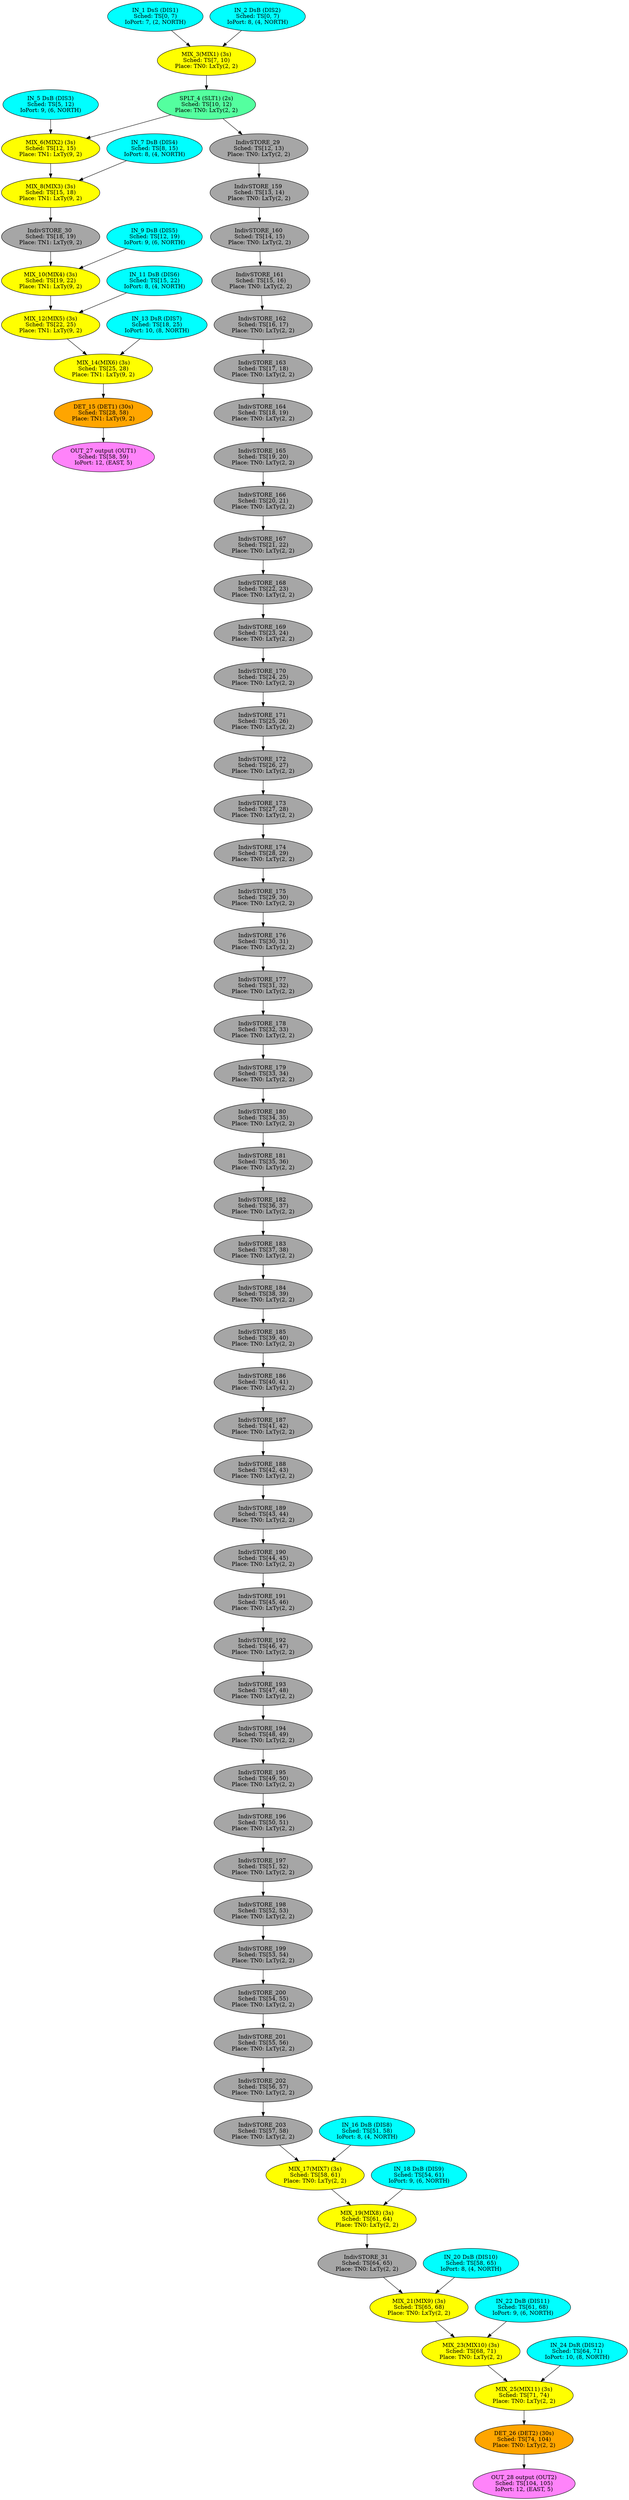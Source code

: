 digraph G {
1 [label = "IN_1 DsS (DIS1)\nSched: TS[0, 7)\nIoPort: 7, (2, NORTH)\n" fillcolor=cyan, style=filled];
1 -> 3;
2 [label = "IN_2 DsB (DIS2)\nSched: TS[0, 7)\nIoPort: 8, (4, NORTH)\n" fillcolor=cyan, style=filled];
2 -> 3;
3 [label = "MIX_3(MIX1) (3s)\nSched: TS[7, 10)\nPlace: TN0: LxTy(2, 2)\n" fillcolor=yellow, style=filled];
3 -> 4;
4 [label = "SPLT_4 (SLT1) (2s)\nSched: TS[10, 12)\nPlace: TN0: LxTy(2, 2)\n" fillcolor=seagreen1, style=filled];
4 -> 6;
4 -> 29;
5 [label = "IN_5 DsB (DIS3)\nSched: TS[5, 12)\nIoPort: 9, (6, NORTH)\n" fillcolor=cyan, style=filled];
5 -> 6;
6 [label = "MIX_6(MIX2) (3s)\nSched: TS[12, 15)\nPlace: TN1: LxTy(9, 2)\n" fillcolor=yellow, style=filled];
6 -> 8;
7 [label = "IN_7 DsB (DIS4)\nSched: TS[8, 15)\nIoPort: 8, (4, NORTH)\n" fillcolor=cyan, style=filled];
7 -> 8;
8 [label = "MIX_8(MIX3) (3s)\nSched: TS[15, 18)\nPlace: TN1: LxTy(9, 2)\n" fillcolor=yellow, style=filled];
8 -> 30;
9 [label = "IN_9 DsB (DIS5)\nSched: TS[12, 19)\nIoPort: 9, (6, NORTH)\n" fillcolor=cyan, style=filled];
9 -> 10;
10 [label = "MIX_10(MIX4) (3s)\nSched: TS[19, 22)\nPlace: TN1: LxTy(9, 2)\n" fillcolor=yellow, style=filled];
10 -> 12;
11 [label = "IN_11 DsB (DIS6)\nSched: TS[15, 22)\nIoPort: 8, (4, NORTH)\n" fillcolor=cyan, style=filled];
11 -> 12;
12 [label = "MIX_12(MIX5) (3s)\nSched: TS[22, 25)\nPlace: TN1: LxTy(9, 2)\n" fillcolor=yellow, style=filled];
12 -> 14;
13 [label = "IN_13 DsR (DIS7)\nSched: TS[18, 25)\nIoPort: 10, (8, NORTH)\n" fillcolor=cyan, style=filled];
13 -> 14;
14 [label = "MIX_14(MIX6) (3s)\nSched: TS[25, 28)\nPlace: TN1: LxTy(9, 2)\n" fillcolor=yellow, style=filled];
14 -> 15;
15 [label = "DET_15 (DET1) (30s)\nSched: TS[28, 58)\nPlace: TN1: LxTy(9, 2)\n" fillcolor=orange, style=filled];
15 -> 27;
16 [label = "IN_16 DsB (DIS8)\nSched: TS[51, 58)\nIoPort: 8, (4, NORTH)\n" fillcolor=cyan, style=filled];
16 -> 17;
17 [label = "MIX_17(MIX7) (3s)\nSched: TS[58, 61)\nPlace: TN0: LxTy(2, 2)\n" fillcolor=yellow, style=filled];
17 -> 19;
18 [label = "IN_18 DsB (DIS9)\nSched: TS[54, 61)\nIoPort: 9, (6, NORTH)\n" fillcolor=cyan, style=filled];
18 -> 19;
19 [label = "MIX_19(MIX8) (3s)\nSched: TS[61, 64)\nPlace: TN0: LxTy(2, 2)\n" fillcolor=yellow, style=filled];
19 -> 31;
20 [label = "IN_20 DsB (DIS10)\nSched: TS[58, 65)\nIoPort: 8, (4, NORTH)\n" fillcolor=cyan, style=filled];
20 -> 21;
21 [label = "MIX_21(MIX9) (3s)\nSched: TS[65, 68)\nPlace: TN0: LxTy(2, 2)\n" fillcolor=yellow, style=filled];
21 -> 23;
22 [label = "IN_22 DsB (DIS11)\nSched: TS[61, 68)\nIoPort: 9, (6, NORTH)\n" fillcolor=cyan, style=filled];
22 -> 23;
23 [label = "MIX_23(MIX10) (3s)\nSched: TS[68, 71)\nPlace: TN0: LxTy(2, 2)\n" fillcolor=yellow, style=filled];
23 -> 25;
24 [label = "IN_24 DsR (DIS12)\nSched: TS[64, 71)\nIoPort: 10, (8, NORTH)\n" fillcolor=cyan, style=filled];
24 -> 25;
25 [label = "MIX_25(MIX11) (3s)\nSched: TS[71, 74)\nPlace: TN0: LxTy(2, 2)\n" fillcolor=yellow, style=filled];
25 -> 26;
26 [label = "DET_26 (DET2) (30s)\nSched: TS[74, 104)\nPlace: TN0: LxTy(2, 2)\n" fillcolor=orange, style=filled];
26 -> 28;
27 [label = "OUT_27 output (OUT1)\nSched: TS[58, 59)\nIoPort: 12, (EAST, 5)\n" fillcolor=orchid1, style=filled];
28 [label = "OUT_28 output (OUT2)\nSched: TS[104, 105)\nIoPort: 12, (EAST, 5)\n" fillcolor=orchid1, style=filled];
29 [label = "IndivSTORE_29 \nSched: TS[12, 13)\nPlace: TN0: LxTy(2, 2)\n" fillcolor=grey65, style=filled];
29 -> 159;
30 [label = "IndivSTORE_30 \nSched: TS[18, 19)\nPlace: TN1: LxTy(9, 2)\n" fillcolor=grey65, style=filled];
30 -> 10;
31 [label = "IndivSTORE_31 \nSched: TS[64, 65)\nPlace: TN0: LxTy(2, 2)\n" fillcolor=grey65, style=filled];
31 -> 21;
159 [label = "IndivSTORE_159 \nSched: TS[13, 14)\nPlace: TN0: LxTy(2, 2)\n" fillcolor=grey65, style=filled];
159 -> 160;
160 [label = "IndivSTORE_160 \nSched: TS[14, 15)\nPlace: TN0: LxTy(2, 2)\n" fillcolor=grey65, style=filled];
160 -> 161;
161 [label = "IndivSTORE_161 \nSched: TS[15, 16)\nPlace: TN0: LxTy(2, 2)\n" fillcolor=grey65, style=filled];
161 -> 162;
162 [label = "IndivSTORE_162 \nSched: TS[16, 17)\nPlace: TN0: LxTy(2, 2)\n" fillcolor=grey65, style=filled];
162 -> 163;
163 [label = "IndivSTORE_163 \nSched: TS[17, 18)\nPlace: TN0: LxTy(2, 2)\n" fillcolor=grey65, style=filled];
163 -> 164;
164 [label = "IndivSTORE_164 \nSched: TS[18, 19)\nPlace: TN0: LxTy(2, 2)\n" fillcolor=grey65, style=filled];
164 -> 165;
165 [label = "IndivSTORE_165 \nSched: TS[19, 20)\nPlace: TN0: LxTy(2, 2)\n" fillcolor=grey65, style=filled];
165 -> 166;
166 [label = "IndivSTORE_166 \nSched: TS[20, 21)\nPlace: TN0: LxTy(2, 2)\n" fillcolor=grey65, style=filled];
166 -> 167;
167 [label = "IndivSTORE_167 \nSched: TS[21, 22)\nPlace: TN0: LxTy(2, 2)\n" fillcolor=grey65, style=filled];
167 -> 168;
168 [label = "IndivSTORE_168 \nSched: TS[22, 23)\nPlace: TN0: LxTy(2, 2)\n" fillcolor=grey65, style=filled];
168 -> 169;
169 [label = "IndivSTORE_169 \nSched: TS[23, 24)\nPlace: TN0: LxTy(2, 2)\n" fillcolor=grey65, style=filled];
169 -> 170;
170 [label = "IndivSTORE_170 \nSched: TS[24, 25)\nPlace: TN0: LxTy(2, 2)\n" fillcolor=grey65, style=filled];
170 -> 171;
171 [label = "IndivSTORE_171 \nSched: TS[25, 26)\nPlace: TN0: LxTy(2, 2)\n" fillcolor=grey65, style=filled];
171 -> 172;
172 [label = "IndivSTORE_172 \nSched: TS[26, 27)\nPlace: TN0: LxTy(2, 2)\n" fillcolor=grey65, style=filled];
172 -> 173;
173 [label = "IndivSTORE_173 \nSched: TS[27, 28)\nPlace: TN0: LxTy(2, 2)\n" fillcolor=grey65, style=filled];
173 -> 174;
174 [label = "IndivSTORE_174 \nSched: TS[28, 29)\nPlace: TN0: LxTy(2, 2)\n" fillcolor=grey65, style=filled];
174 -> 175;
175 [label = "IndivSTORE_175 \nSched: TS[29, 30)\nPlace: TN0: LxTy(2, 2)\n" fillcolor=grey65, style=filled];
175 -> 176;
176 [label = "IndivSTORE_176 \nSched: TS[30, 31)\nPlace: TN0: LxTy(2, 2)\n" fillcolor=grey65, style=filled];
176 -> 177;
177 [label = "IndivSTORE_177 \nSched: TS[31, 32)\nPlace: TN0: LxTy(2, 2)\n" fillcolor=grey65, style=filled];
177 -> 178;
178 [label = "IndivSTORE_178 \nSched: TS[32, 33)\nPlace: TN0: LxTy(2, 2)\n" fillcolor=grey65, style=filled];
178 -> 179;
179 [label = "IndivSTORE_179 \nSched: TS[33, 34)\nPlace: TN0: LxTy(2, 2)\n" fillcolor=grey65, style=filled];
179 -> 180;
180 [label = "IndivSTORE_180 \nSched: TS[34, 35)\nPlace: TN0: LxTy(2, 2)\n" fillcolor=grey65, style=filled];
180 -> 181;
181 [label = "IndivSTORE_181 \nSched: TS[35, 36)\nPlace: TN0: LxTy(2, 2)\n" fillcolor=grey65, style=filled];
181 -> 182;
182 [label = "IndivSTORE_182 \nSched: TS[36, 37)\nPlace: TN0: LxTy(2, 2)\n" fillcolor=grey65, style=filled];
182 -> 183;
183 [label = "IndivSTORE_183 \nSched: TS[37, 38)\nPlace: TN0: LxTy(2, 2)\n" fillcolor=grey65, style=filled];
183 -> 184;
184 [label = "IndivSTORE_184 \nSched: TS[38, 39)\nPlace: TN0: LxTy(2, 2)\n" fillcolor=grey65, style=filled];
184 -> 185;
185 [label = "IndivSTORE_185 \nSched: TS[39, 40)\nPlace: TN0: LxTy(2, 2)\n" fillcolor=grey65, style=filled];
185 -> 186;
186 [label = "IndivSTORE_186 \nSched: TS[40, 41)\nPlace: TN0: LxTy(2, 2)\n" fillcolor=grey65, style=filled];
186 -> 187;
187 [label = "IndivSTORE_187 \nSched: TS[41, 42)\nPlace: TN0: LxTy(2, 2)\n" fillcolor=grey65, style=filled];
187 -> 188;
188 [label = "IndivSTORE_188 \nSched: TS[42, 43)\nPlace: TN0: LxTy(2, 2)\n" fillcolor=grey65, style=filled];
188 -> 189;
189 [label = "IndivSTORE_189 \nSched: TS[43, 44)\nPlace: TN0: LxTy(2, 2)\n" fillcolor=grey65, style=filled];
189 -> 190;
190 [label = "IndivSTORE_190 \nSched: TS[44, 45)\nPlace: TN0: LxTy(2, 2)\n" fillcolor=grey65, style=filled];
190 -> 191;
191 [label = "IndivSTORE_191 \nSched: TS[45, 46)\nPlace: TN0: LxTy(2, 2)\n" fillcolor=grey65, style=filled];
191 -> 192;
192 [label = "IndivSTORE_192 \nSched: TS[46, 47)\nPlace: TN0: LxTy(2, 2)\n" fillcolor=grey65, style=filled];
192 -> 193;
193 [label = "IndivSTORE_193 \nSched: TS[47, 48)\nPlace: TN0: LxTy(2, 2)\n" fillcolor=grey65, style=filled];
193 -> 194;
194 [label = "IndivSTORE_194 \nSched: TS[48, 49)\nPlace: TN0: LxTy(2, 2)\n" fillcolor=grey65, style=filled];
194 -> 195;
195 [label = "IndivSTORE_195 \nSched: TS[49, 50)\nPlace: TN0: LxTy(2, 2)\n" fillcolor=grey65, style=filled];
195 -> 196;
196 [label = "IndivSTORE_196 \nSched: TS[50, 51)\nPlace: TN0: LxTy(2, 2)\n" fillcolor=grey65, style=filled];
196 -> 197;
197 [label = "IndivSTORE_197 \nSched: TS[51, 52)\nPlace: TN0: LxTy(2, 2)\n" fillcolor=grey65, style=filled];
197 -> 198;
198 [label = "IndivSTORE_198 \nSched: TS[52, 53)\nPlace: TN0: LxTy(2, 2)\n" fillcolor=grey65, style=filled];
198 -> 199;
199 [label = "IndivSTORE_199 \nSched: TS[53, 54)\nPlace: TN0: LxTy(2, 2)\n" fillcolor=grey65, style=filled];
199 -> 200;
200 [label = "IndivSTORE_200 \nSched: TS[54, 55)\nPlace: TN0: LxTy(2, 2)\n" fillcolor=grey65, style=filled];
200 -> 201;
201 [label = "IndivSTORE_201 \nSched: TS[55, 56)\nPlace: TN0: LxTy(2, 2)\n" fillcolor=grey65, style=filled];
201 -> 202;
202 [label = "IndivSTORE_202 \nSched: TS[56, 57)\nPlace: TN0: LxTy(2, 2)\n" fillcolor=grey65, style=filled];
202 -> 203;
203 [label = "IndivSTORE_203 \nSched: TS[57, 58)\nPlace: TN0: LxTy(2, 2)\n" fillcolor=grey65, style=filled];
203 -> 17;
}
